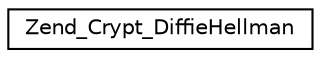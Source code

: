 digraph G
{
  edge [fontname="Helvetica",fontsize="10",labelfontname="Helvetica",labelfontsize="10"];
  node [fontname="Helvetica",fontsize="10",shape=record];
  rankdir="LR";
  Node1 [label="Zend_Crypt_DiffieHellman",height=0.2,width=0.4,color="black", fillcolor="white", style="filled",URL="$class_zend___crypt___diffie_hellman.html"];
}
